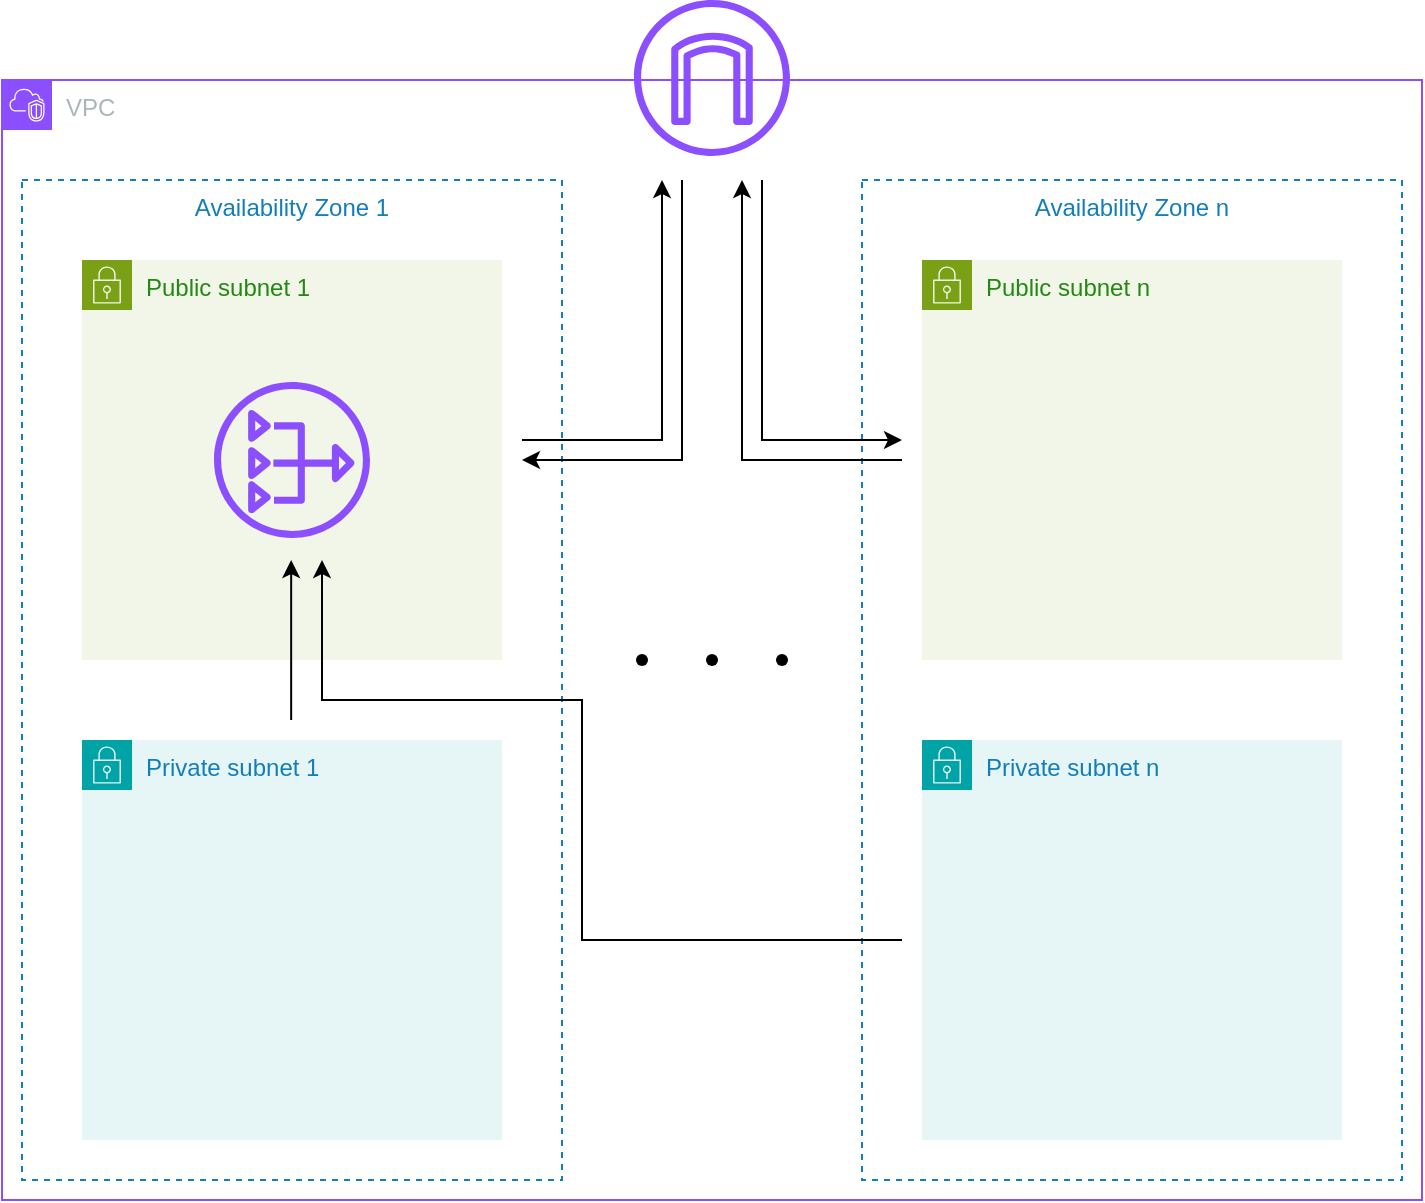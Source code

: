 <mxfile version="22.1.18" type="device">
  <diagram name="Page-1" id="z6MlrTnO1uHHdYoNLohP">
    <mxGraphModel dx="1728" dy="938" grid="1" gridSize="10" guides="1" tooltips="1" connect="1" arrows="1" fold="1" page="1" pageScale="1" pageWidth="850" pageHeight="1100" math="0" shadow="0">
      <root>
        <mxCell id="0" />
        <mxCell id="1" parent="0" />
        <mxCell id="kLg6Jg3YBVWp2qByYzMm-42" value="" style="group" vertex="1" connectable="0" parent="1">
          <mxGeometry x="70" y="200" width="710" height="560" as="geometry" />
        </mxCell>
        <mxCell id="kLg6Jg3YBVWp2qByYzMm-1" value="VPC" style="points=[[0,0],[0.25,0],[0.5,0],[0.75,0],[1,0],[1,0.25],[1,0.5],[1,0.75],[1,1],[0.75,1],[0.5,1],[0.25,1],[0,1],[0,0.75],[0,0.5],[0,0.25]];outlineConnect=0;gradientColor=none;html=1;whiteSpace=wrap;fontSize=12;fontStyle=0;container=1;pointerEvents=0;collapsible=0;recursiveResize=0;shape=mxgraph.aws4.group;grIcon=mxgraph.aws4.group_vpc2;strokeColor=#8C4FFF;fillColor=none;verticalAlign=top;align=left;spacingLeft=30;fontColor=#AAB7B8;dashed=0;" vertex="1" parent="kLg6Jg3YBVWp2qByYzMm-42">
          <mxGeometry width="710" height="560" as="geometry" />
        </mxCell>
        <mxCell id="kLg6Jg3YBVWp2qByYzMm-7" value="Availability Zone 1" style="fillColor=none;strokeColor=#147EBA;dashed=1;verticalAlign=top;fontStyle=0;fontColor=#147EBA;whiteSpace=wrap;html=1;" vertex="1" parent="kLg6Jg3YBVWp2qByYzMm-1">
          <mxGeometry x="10" y="50" width="270" height="500" as="geometry" />
        </mxCell>
        <mxCell id="kLg6Jg3YBVWp2qByYzMm-2" value="Public subnet 1" style="points=[[0,0],[0.25,0],[0.5,0],[0.75,0],[1,0],[1,0.25],[1,0.5],[1,0.75],[1,1],[0.75,1],[0.5,1],[0.25,1],[0,1],[0,0.75],[0,0.5],[0,0.25]];outlineConnect=0;gradientColor=none;html=1;whiteSpace=wrap;fontSize=12;fontStyle=0;container=1;pointerEvents=0;collapsible=0;recursiveResize=0;shape=mxgraph.aws4.group;grIcon=mxgraph.aws4.group_security_group;grStroke=0;strokeColor=#7AA116;fillColor=#F2F6E8;verticalAlign=top;align=left;spacingLeft=30;fontColor=#248814;dashed=0;" vertex="1" parent="kLg6Jg3YBVWp2qByYzMm-1">
          <mxGeometry x="40" y="90" width="210" height="200" as="geometry" />
        </mxCell>
        <mxCell id="kLg6Jg3YBVWp2qByYzMm-4" value="" style="sketch=0;outlineConnect=0;fontColor=#232F3E;gradientColor=none;fillColor=#8C4FFF;strokeColor=none;dashed=0;verticalLabelPosition=bottom;verticalAlign=top;align=center;html=1;fontSize=12;fontStyle=0;aspect=fixed;pointerEvents=1;shape=mxgraph.aws4.nat_gateway;" vertex="1" parent="kLg6Jg3YBVWp2qByYzMm-2">
          <mxGeometry x="66" y="61" width="78" height="78" as="geometry" />
        </mxCell>
        <mxCell id="kLg6Jg3YBVWp2qByYzMm-12" value="Private subnet 1" style="points=[[0,0],[0.25,0],[0.5,0],[0.75,0],[1,0],[1,0.25],[1,0.5],[1,0.75],[1,1],[0.75,1],[0.5,1],[0.25,1],[0,1],[0,0.75],[0,0.5],[0,0.25]];outlineConnect=0;gradientColor=none;html=1;whiteSpace=wrap;fontSize=12;fontStyle=0;container=1;pointerEvents=0;collapsible=0;recursiveResize=0;shape=mxgraph.aws4.group;grIcon=mxgraph.aws4.group_security_group;grStroke=0;strokeColor=#00A4A6;fillColor=#E6F6F7;verticalAlign=top;align=left;spacingLeft=30;fontColor=#147EBA;dashed=0;" vertex="1" parent="kLg6Jg3YBVWp2qByYzMm-1">
          <mxGeometry x="40" y="330" width="210" height="200" as="geometry" />
        </mxCell>
        <mxCell id="kLg6Jg3YBVWp2qByYzMm-14" value="Availability Zone n" style="fillColor=none;strokeColor=#147EBA;dashed=1;verticalAlign=top;fontStyle=0;fontColor=#147EBA;whiteSpace=wrap;html=1;" vertex="1" parent="kLg6Jg3YBVWp2qByYzMm-1">
          <mxGeometry x="430" y="50" width="270" height="500" as="geometry" />
        </mxCell>
        <mxCell id="kLg6Jg3YBVWp2qByYzMm-16" value="Public subnet n" style="points=[[0,0],[0.25,0],[0.5,0],[0.75,0],[1,0],[1,0.25],[1,0.5],[1,0.75],[1,1],[0.75,1],[0.5,1],[0.25,1],[0,1],[0,0.75],[0,0.5],[0,0.25]];outlineConnect=0;gradientColor=none;html=1;whiteSpace=wrap;fontSize=12;fontStyle=0;container=1;pointerEvents=0;collapsible=0;recursiveResize=0;shape=mxgraph.aws4.group;grIcon=mxgraph.aws4.group_security_group;grStroke=0;strokeColor=#7AA116;fillColor=#F2F6E8;verticalAlign=top;align=left;spacingLeft=30;fontColor=#248814;dashed=0;" vertex="1" parent="kLg6Jg3YBVWp2qByYzMm-1">
          <mxGeometry x="460" y="90" width="210" height="200" as="geometry" />
        </mxCell>
        <mxCell id="kLg6Jg3YBVWp2qByYzMm-18" value="Private subnet n" style="points=[[0,0],[0.25,0],[0.5,0],[0.75,0],[1,0],[1,0.25],[1,0.5],[1,0.75],[1,1],[0.75,1],[0.5,1],[0.25,1],[0,1],[0,0.75],[0,0.5],[0,0.25]];outlineConnect=0;gradientColor=none;html=1;whiteSpace=wrap;fontSize=12;fontStyle=0;container=1;pointerEvents=0;collapsible=0;recursiveResize=0;shape=mxgraph.aws4.group;grIcon=mxgraph.aws4.group_security_group;grStroke=0;strokeColor=#00A4A6;fillColor=#E6F6F7;verticalAlign=top;align=left;spacingLeft=30;fontColor=#147EBA;dashed=0;" vertex="1" parent="kLg6Jg3YBVWp2qByYzMm-1">
          <mxGeometry x="460" y="330" width="210" height="200" as="geometry" />
        </mxCell>
        <mxCell id="kLg6Jg3YBVWp2qByYzMm-5" value="" style="sketch=0;outlineConnect=0;fontColor=#232F3E;gradientColor=none;fillColor=#8C4FFF;strokeColor=none;dashed=0;verticalLabelPosition=bottom;verticalAlign=top;align=center;html=1;fontSize=12;fontStyle=0;aspect=fixed;pointerEvents=1;shape=mxgraph.aws4.internet_gateway;" vertex="1" parent="kLg6Jg3YBVWp2qByYzMm-1">
          <mxGeometry x="316" y="-40" width="78" height="78" as="geometry" />
        </mxCell>
        <mxCell id="kLg6Jg3YBVWp2qByYzMm-32" style="edgeStyle=orthogonalEdgeStyle;rounded=0;orthogonalLoop=1;jettySize=auto;html=1;" edge="1" parent="kLg6Jg3YBVWp2qByYzMm-1">
          <mxGeometry relative="1" as="geometry">
            <mxPoint x="260" y="180" as="sourcePoint" />
            <mxPoint x="330" y="50" as="targetPoint" />
            <Array as="points">
              <mxPoint x="260" y="180" />
              <mxPoint x="330" y="180" />
            </Array>
          </mxGeometry>
        </mxCell>
        <mxCell id="kLg6Jg3YBVWp2qByYzMm-33" style="edgeStyle=orthogonalEdgeStyle;rounded=0;orthogonalLoop=1;jettySize=auto;html=1;endArrow=none;endFill=0;startArrow=classic;startFill=1;" edge="1" parent="kLg6Jg3YBVWp2qByYzMm-1">
          <mxGeometry relative="1" as="geometry">
            <mxPoint x="260" y="190" as="sourcePoint" />
            <mxPoint x="340" y="50" as="targetPoint" />
            <Array as="points">
              <mxPoint x="270" y="190" />
              <mxPoint x="340" y="190" />
            </Array>
          </mxGeometry>
        </mxCell>
        <mxCell id="kLg6Jg3YBVWp2qByYzMm-38" style="edgeStyle=orthogonalEdgeStyle;rounded=0;orthogonalLoop=1;jettySize=auto;html=1;" edge="1" parent="kLg6Jg3YBVWp2qByYzMm-1">
          <mxGeometry relative="1" as="geometry">
            <mxPoint x="144.58" y="320" as="sourcePoint" />
            <mxPoint x="144.58" y="240" as="targetPoint" />
            <Array as="points">
              <mxPoint x="144.58" y="320" />
            </Array>
          </mxGeometry>
        </mxCell>
        <mxCell id="kLg6Jg3YBVWp2qByYzMm-41" style="edgeStyle=orthogonalEdgeStyle;rounded=0;orthogonalLoop=1;jettySize=auto;html=1;" edge="1" parent="kLg6Jg3YBVWp2qByYzMm-1">
          <mxGeometry relative="1" as="geometry">
            <mxPoint x="450" y="430" as="sourcePoint" />
            <mxPoint x="160" y="240" as="targetPoint" />
            <Array as="points">
              <mxPoint x="290" y="430" />
              <mxPoint x="290" y="310" />
              <mxPoint x="160" y="310" />
            </Array>
          </mxGeometry>
        </mxCell>
        <mxCell id="kLg6Jg3YBVWp2qByYzMm-15" value="" style="group" vertex="1" connectable="0" parent="kLg6Jg3YBVWp2qByYzMm-42">
          <mxGeometry x="310" y="280" width="90" height="20" as="geometry" />
        </mxCell>
        <mxCell id="kLg6Jg3YBVWp2qByYzMm-9" value="" style="shape=waypoint;sketch=0;fillStyle=solid;size=6;pointerEvents=1;points=[];fillColor=none;resizable=0;rotatable=0;perimeter=centerPerimeter;snapToPoint=1;" vertex="1" parent="kLg6Jg3YBVWp2qByYzMm-15">
          <mxGeometry width="20" height="20" as="geometry" />
        </mxCell>
        <mxCell id="kLg6Jg3YBVWp2qByYzMm-10" value="" style="shape=waypoint;sketch=0;fillStyle=solid;size=6;pointerEvents=1;points=[];fillColor=none;resizable=0;rotatable=0;perimeter=centerPerimeter;snapToPoint=1;" vertex="1" parent="kLg6Jg3YBVWp2qByYzMm-15">
          <mxGeometry x="35" width="20" height="20" as="geometry" />
        </mxCell>
        <mxCell id="kLg6Jg3YBVWp2qByYzMm-11" value="" style="shape=waypoint;sketch=0;fillStyle=solid;size=6;pointerEvents=1;points=[];fillColor=none;resizable=0;rotatable=0;perimeter=centerPerimeter;snapToPoint=1;" vertex="1" parent="kLg6Jg3YBVWp2qByYzMm-15">
          <mxGeometry x="70" width="20" height="20" as="geometry" />
        </mxCell>
        <mxCell id="kLg6Jg3YBVWp2qByYzMm-36" value="" style="group;flipH=1;" vertex="1" connectable="0" parent="kLg6Jg3YBVWp2qByYzMm-42">
          <mxGeometry x="370" y="180" width="80" height="10" as="geometry" />
        </mxCell>
        <mxCell id="kLg6Jg3YBVWp2qByYzMm-34" style="edgeStyle=orthogonalEdgeStyle;rounded=0;orthogonalLoop=1;jettySize=auto;html=1;" edge="1" parent="kLg6Jg3YBVWp2qByYzMm-36">
          <mxGeometry relative="1" as="geometry">
            <mxPoint x="10" y="-130" as="sourcePoint" />
            <mxPoint x="80" as="targetPoint" />
            <Array as="points">
              <mxPoint x="10" />
              <mxPoint x="80" />
            </Array>
          </mxGeometry>
        </mxCell>
        <mxCell id="kLg6Jg3YBVWp2qByYzMm-35" style="edgeStyle=orthogonalEdgeStyle;rounded=0;orthogonalLoop=1;jettySize=auto;html=1;endArrow=none;endFill=0;startArrow=classic;startFill=1;" edge="1" parent="kLg6Jg3YBVWp2qByYzMm-36">
          <mxGeometry relative="1" as="geometry">
            <mxPoint y="-130" as="sourcePoint" />
            <mxPoint x="80" y="10" as="targetPoint" />
            <Array as="points">
              <mxPoint y="10" />
              <mxPoint x="70" y="10" />
            </Array>
          </mxGeometry>
        </mxCell>
      </root>
    </mxGraphModel>
  </diagram>
</mxfile>

